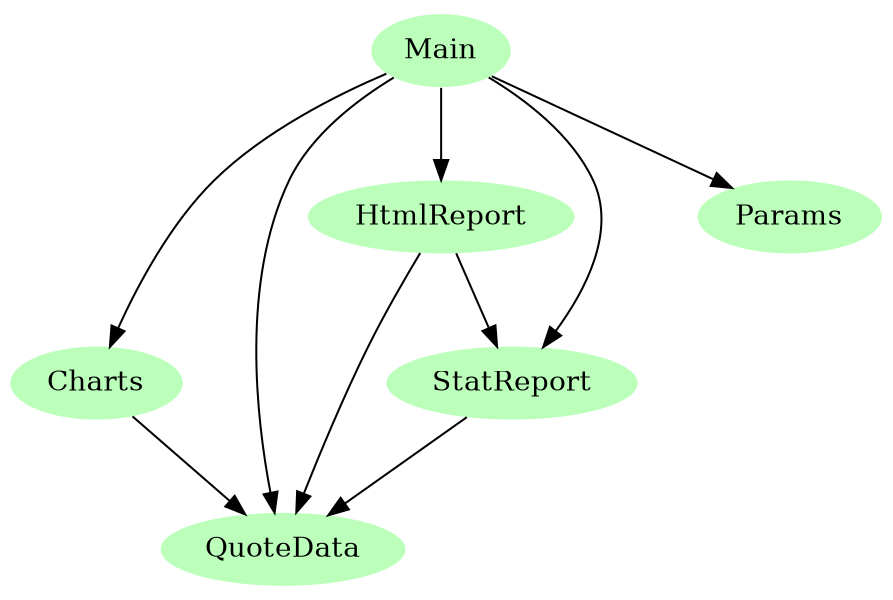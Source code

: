 digraph G {
size="6,4";
ratio="fill";
u0[label="Main",style="filled",fillcolor="#bbffbb",penwidth="0"];
u1[label="Charts",style="filled",fillcolor="#bbffbb",penwidth="0"];
u2[label="QuoteData",style="filled",fillcolor="#bbffbb",penwidth="0"];
u3[label="HtmlReport",style="filled",fillcolor="#bbffbb",penwidth="0"];
u4[label="StatReport",style="filled",fillcolor="#bbffbb",penwidth="0"];
u5[label="Params",style="filled",fillcolor="#bbffbb",penwidth="0"];
u0 -> u1;
u0 -> u2;
u0 -> u3;
u0 -> u4;
u0 -> u5;
u1 -> u2;
u3 -> u2;
u3 -> u4;
u4 -> u2;

}
